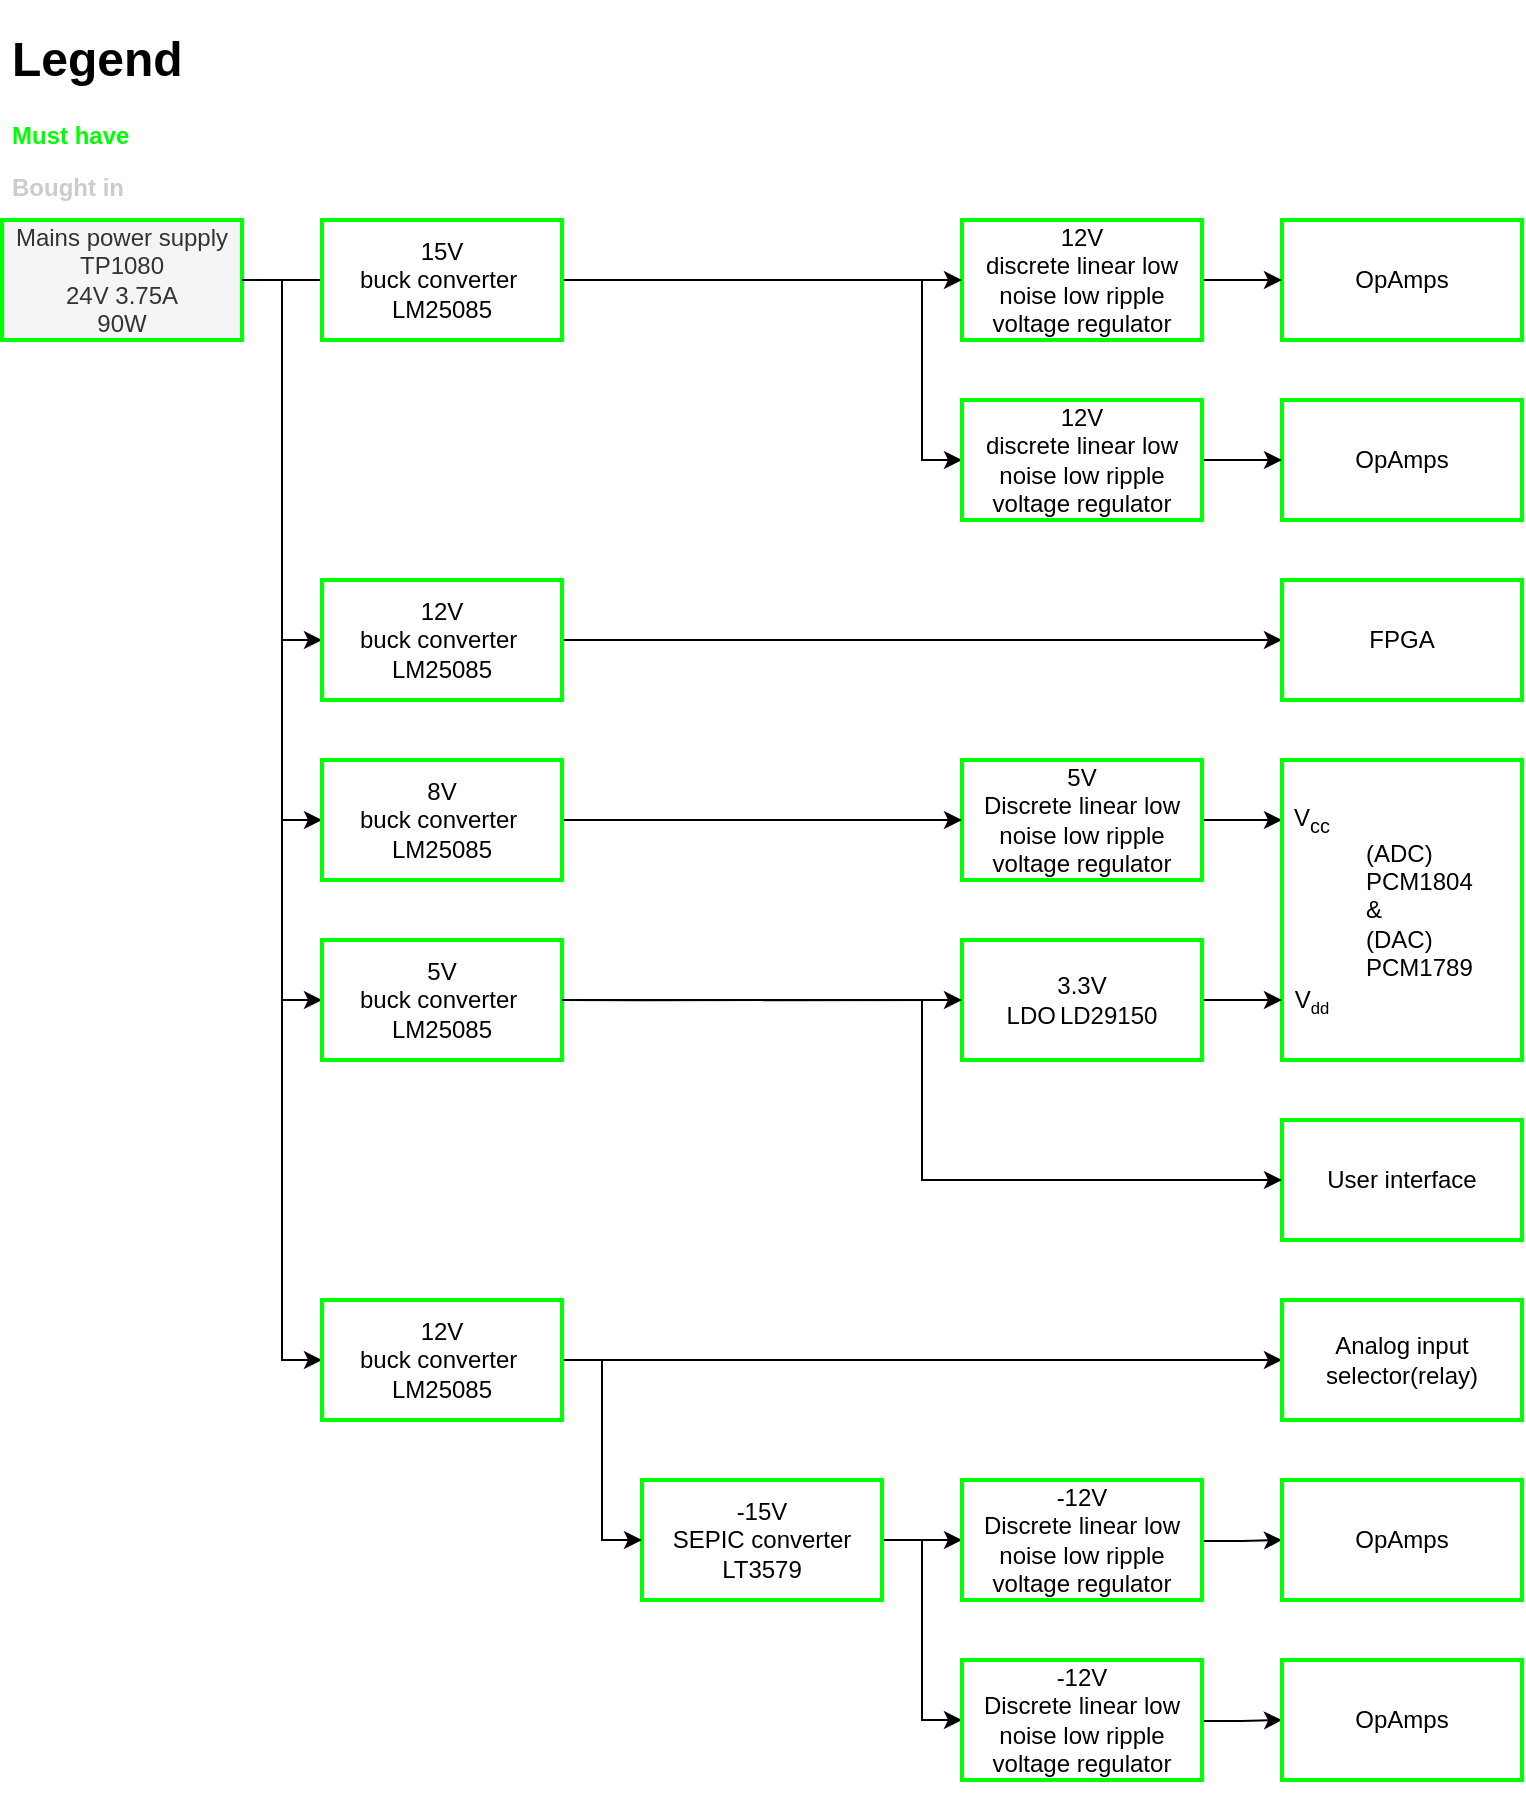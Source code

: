 <mxfile version="20.8.10" type="device"><diagram id="oyvH_Q6J8Quz0p-YlAuX" name="Pagina-1"><mxGraphModel dx="1176" dy="674" grid="1" gridSize="10" guides="1" tooltips="1" connect="1" arrows="1" fold="1" page="1" pageScale="1" pageWidth="827" pageHeight="1169" math="0" shadow="0"><root><mxCell id="0"/><mxCell id="1" parent="0"/><mxCell id="QWe19dWb4VjT5Xv9FS85-25" style="edgeStyle=orthogonalEdgeStyle;rounded=0;orthogonalLoop=1;jettySize=auto;html=1;entryX=0;entryY=0.5;entryDx=0;entryDy=0;strokeColor=#050001;fontColor=default;exitX=1;exitY=0.5;exitDx=0;exitDy=0;" parent="1" source="1waSZjhWz7PDlrWZdaSc-65" target="1waSZjhWz7PDlrWZdaSc-77" edge="1"><mxGeometry relative="1" as="geometry"><Array as="points"><mxPoint x="170" y="150"/><mxPoint x="170" y="330"/></Array></mxGeometry></mxCell><mxCell id="QWe19dWb4VjT5Xv9FS85-26" style="edgeStyle=orthogonalEdgeStyle;rounded=0;orthogonalLoop=1;jettySize=auto;html=1;entryX=0;entryY=0.5;entryDx=0;entryDy=0;strokeColor=#050001;fontColor=default;" parent="1" source="1waSZjhWz7PDlrWZdaSc-65" target="LshpYE88k_rBL2KGBDW7-19" edge="1"><mxGeometry relative="1" as="geometry"><Array as="points"><mxPoint x="170" y="150"/><mxPoint x="170" y="510"/></Array><mxPoint x="220" y="561" as="targetPoint"/></mxGeometry></mxCell><mxCell id="LshpYE88k_rBL2KGBDW7-11" style="edgeStyle=orthogonalEdgeStyle;rounded=0;orthogonalLoop=1;jettySize=auto;html=1;entryX=0;entryY=0.5;entryDx=0;entryDy=0;" parent="1" target="LshpYE88k_rBL2KGBDW7-18" edge="1"><mxGeometry relative="1" as="geometry"><mxPoint x="220" y="383.5" as="targetPoint"/><Array as="points"><mxPoint x="170" y="150"/><mxPoint x="170" y="420"/></Array><mxPoint x="150" y="150" as="sourcePoint"/></mxGeometry></mxCell><mxCell id="NJBaik0kOvniVvxULg3k-4" style="edgeStyle=orthogonalEdgeStyle;rounded=0;orthogonalLoop=1;jettySize=auto;html=1;exitX=1;exitY=0.5;exitDx=0;exitDy=0;entryX=0;entryY=0.5;entryDx=0;entryDy=0;" parent="1" source="1waSZjhWz7PDlrWZdaSc-65" target="NJBaik0kOvniVvxULg3k-2" edge="1"><mxGeometry relative="1" as="geometry"><Array as="points"><mxPoint x="170" y="150"/><mxPoint x="170" y="690"/></Array></mxGeometry></mxCell><mxCell id="1waSZjhWz7PDlrWZdaSc-65" value="Mains power supply&lt;br&gt;TP1080&lt;br&gt;24V 3.75A&lt;br&gt;90W" style="rounded=0;whiteSpace=wrap;html=1;strokeColor=#00FF00;strokeWidth=2;fillColor=#f5f5f5;fontColor=#333333;" parent="1" vertex="1"><mxGeometry x="30" y="120" width="120" height="60" as="geometry"/></mxCell><mxCell id="1waSZjhWz7PDlrWZdaSc-69" value="OpAmps" style="rounded=0;whiteSpace=wrap;html=1;strokeColor=#00FF00;strokeWidth=2;" parent="1" vertex="1"><mxGeometry x="670" y="120" width="120" height="60" as="geometry"/></mxCell><mxCell id="LshpYE88k_rBL2KGBDW7-51" style="edgeStyle=orthogonalEdgeStyle;rounded=0;orthogonalLoop=1;jettySize=auto;html=1;entryX=0;entryY=0.5;entryDx=0;entryDy=0;strokeColor=#000000;strokeWidth=1;fontColor=#000000;" parent="1" source="1waSZjhWz7PDlrWZdaSc-72" target="1waSZjhWz7PDlrWZdaSc-94" edge="1"><mxGeometry relative="1" as="geometry"/></mxCell><mxCell id="1waSZjhWz7PDlrWZdaSc-72" value="5V &lt;br&gt;Discrete linear low noise low ripple voltage regulator" style="rounded=0;whiteSpace=wrap;html=1;strokeColor=#00FF00;strokeWidth=2;" parent="1" vertex="1"><mxGeometry x="510" y="390" width="120" height="60" as="geometry"/></mxCell><mxCell id="SzZdDUcmJpk51UncvI9A-1" style="edgeStyle=orthogonalEdgeStyle;rounded=0;orthogonalLoop=1;jettySize=auto;html=1;entryX=0;entryY=0.5;entryDx=0;entryDy=0;" parent="1" source="1waSZjhWz7PDlrWZdaSc-77" target="1waSZjhWz7PDlrWZdaSc-78" edge="1"><mxGeometry relative="1" as="geometry"/></mxCell><mxCell id="1waSZjhWz7PDlrWZdaSc-77" value="12V &lt;br&gt;buck converter&amp;nbsp; LM25085" style="rounded=0;whiteSpace=wrap;html=1;strokeColor=#00FF00;strokeWidth=2;" parent="1" vertex="1"><mxGeometry x="190" y="300" width="120" height="60" as="geometry"/></mxCell><mxCell id="1waSZjhWz7PDlrWZdaSc-78" value="FPGA" style="rounded=0;whiteSpace=wrap;html=1;strokeColor=#00FF00;strokeWidth=2;" parent="1" vertex="1"><mxGeometry x="670" y="300" width="120" height="60" as="geometry"/></mxCell><mxCell id="1waSZjhWz7PDlrWZdaSc-79" value="User interface" style="rounded=0;whiteSpace=wrap;html=1;strokeColor=#00FF00;strokeWidth=2;" parent="1" vertex="1"><mxGeometry x="670" y="570" width="120" height="60" as="geometry"/></mxCell><mxCell id="1waSZjhWz7PDlrWZdaSc-81" value="" style="edgeStyle=orthogonalEdgeStyle;rounded=0;orthogonalLoop=1;jettySize=auto;html=1;entryX=0;entryY=0.5;entryDx=0;entryDy=0;strokeColor=#000000;strokeWidth=1;exitX=1;exitY=0.5;exitDx=0;exitDy=0;" parent="1" source="LshpYE88k_rBL2KGBDW7-27" target="LshpYE88k_rBL2KGBDW7-28" edge="1"><mxGeometry relative="1" as="geometry"><mxPoint x="459.0" y="830.0" as="sourcePoint"/><mxPoint x="523" y="830.0" as="targetPoint"/><Array as="points"/></mxGeometry></mxCell><mxCell id="LshpYE88k_rBL2KGBDW7-25" value="" style="edgeStyle=orthogonalEdgeStyle;rounded=0;orthogonalLoop=1;jettySize=auto;html=1;exitX=1.002;exitY=0.508;exitDx=0;exitDy=0;exitPerimeter=0;strokeColor=#000000;strokeWidth=1;" parent="1" source="LshpYE88k_rBL2KGBDW7-28" target="1waSZjhWz7PDlrWZdaSc-86" edge="1"><mxGeometry relative="1" as="geometry"><mxPoint x="643" y="830" as="sourcePoint"/></mxGeometry></mxCell><mxCell id="1waSZjhWz7PDlrWZdaSc-86" value="OpAmps" style="rounded=0;whiteSpace=wrap;html=1;strokeColor=#00FF00;strokeWidth=2;" parent="1" vertex="1"><mxGeometry x="670" y="750" width="120" height="60" as="geometry"/></mxCell><mxCell id="1waSZjhWz7PDlrWZdaSc-93" value="&lt;blockquote style=&quot;margin: 0 0 0 40px; border: none; padding: 0px;&quot;&gt;&lt;p style=&quot;line-height: 120%;&quot;&gt;(ADC) PCM1804 &lt;br&gt;&amp;amp; &lt;br&gt;(DAC) PCM1789&lt;/p&gt;&lt;/blockquote&gt;" style="rounded=0;whiteSpace=wrap;html=1;shadow=0;fillColor=none;align=left;strokeColor=#00FF00;strokeWidth=2;" parent="1" vertex="1"><mxGeometry x="670" y="390" width="120" height="150" as="geometry"/></mxCell><mxCell id="1waSZjhWz7PDlrWZdaSc-94" value="V&lt;sub&gt;cc&lt;/sub&gt;" style="rounded=0;whiteSpace=wrap;html=1;shadow=0;dashed=1;fontColor=#000000;fillColor=none;strokeColor=none;strokeWidth=2;" parent="1" vertex="1"><mxGeometry x="670" y="397.5" width="30" height="45" as="geometry"/></mxCell><mxCell id="LshpYE88k_rBL2KGBDW7-23" value="" style="edgeStyle=orthogonalEdgeStyle;rounded=0;orthogonalLoop=1;jettySize=auto;html=1;strokeColor=#000000;strokeWidth=1;entryX=0;entryY=0.5;entryDx=0;entryDy=0;" parent="1" source="1waSZjhWz7PDlrWZdaSc-98" target="LshpYE88k_rBL2KGBDW7-14" edge="1"><mxGeometry relative="1" as="geometry"><Array as="points"/></mxGeometry></mxCell><mxCell id="1waSZjhWz7PDlrWZdaSc-98" value="3.3V &lt;br&gt;LDO&lt;span style=&quot;white-space: pre;&quot;&gt;&#9;&lt;/span&gt;LD29150" style="rounded=0;whiteSpace=wrap;html=1;strokeWidth=2;strokeColor=#00FF00;" parent="1" vertex="1"><mxGeometry x="510" y="480" width="120" height="60" as="geometry"/></mxCell><mxCell id="QWe19dWb4VjT5Xv9FS85-14" style="edgeStyle=orthogonalEdgeStyle;rounded=0;orthogonalLoop=1;jettySize=auto;html=1;exitX=0.5;exitY=1;exitDx=0;exitDy=0;strokeColor=#00FF00;fontColor=default;strokeWidth=2;" parent="1" edge="1"><mxGeometry relative="1" as="geometry"><mxPoint x="580.5" y="810" as="sourcePoint"/><mxPoint x="580.5" y="810" as="targetPoint"/></mxGeometry></mxCell><mxCell id="QWe19dWb4VjT5Xv9FS85-18" style="edgeStyle=orthogonalEdgeStyle;rounded=0;orthogonalLoop=1;jettySize=auto;html=1;entryX=0;entryY=0.5;entryDx=0;entryDy=0;strokeColor=#000000;fontColor=default;exitX=1.003;exitY=0.501;exitDx=0;exitDy=0;exitPerimeter=0;strokeWidth=1;" parent="1" source="LshpYE88k_rBL2KGBDW7-19" target="1waSZjhWz7PDlrWZdaSc-98" edge="1"><mxGeometry relative="1" as="geometry"><mxPoint x="320" y="587.5" as="sourcePoint"/><Array as="points"><mxPoint x="350" y="510"/><mxPoint x="350" y="510"/></Array></mxGeometry></mxCell><mxCell id="QWe19dWb4VjT5Xv9FS85-29" value="" style="edgeStyle=orthogonalEdgeStyle;rounded=0;orthogonalLoop=1;jettySize=auto;html=1;endArrow=none;entryX=0;entryY=0.5;entryDx=0;entryDy=0;" parent="1" source="1waSZjhWz7PDlrWZdaSc-65" target="LshpYE88k_rBL2KGBDW7-20" edge="1"><mxGeometry relative="1" as="geometry"><mxPoint x="150" y="151.0" as="sourcePoint"/><mxPoint x="219" y="151" as="targetPoint"/></mxGeometry></mxCell><mxCell id="LshpYE88k_rBL2KGBDW7-10" style="edgeStyle=orthogonalEdgeStyle;rounded=0;orthogonalLoop=1;jettySize=auto;html=1;entryX=0;entryY=0.5;entryDx=0;entryDy=0;exitX=1;exitY=0.5;exitDx=0;exitDy=0;strokeColor=#000000;strokeWidth=1;" parent="1" source="LshpYE88k_rBL2KGBDW7-18" target="1waSZjhWz7PDlrWZdaSc-72" edge="1"><mxGeometry relative="1" as="geometry"><mxPoint x="380" y="427.5" as="targetPoint"/><mxPoint x="330" y="417.5" as="sourcePoint"/></mxGeometry></mxCell><mxCell id="LshpYE88k_rBL2KGBDW7-14" value="V&lt;span style=&quot;font-size: 10px;&quot;&gt;&lt;sub&gt;dd&lt;/sub&gt;&lt;/span&gt;" style="rounded=0;whiteSpace=wrap;html=1;shadow=0;dashed=1;fontColor=#000000;fillColor=none;strokeColor=none;strokeWidth=2;" parent="1" vertex="1"><mxGeometry x="670" y="487.5" width="30" height="45" as="geometry"/></mxCell><mxCell id="LshpYE88k_rBL2KGBDW7-21" style="edgeStyle=orthogonalEdgeStyle;rounded=0;orthogonalLoop=1;jettySize=auto;html=1;entryX=0;entryY=0.5;entryDx=0;entryDy=0;strokeColor=#000000;strokeWidth=1;exitX=1;exitY=0.5;exitDx=0;exitDy=0;" parent="1" source="LshpYE88k_rBL2KGBDW7-16" target="1waSZjhWz7PDlrWZdaSc-69" edge="1"><mxGeometry relative="1" as="geometry"><mxPoint x="510" y="151" as="targetPoint"/><Array as="points"/></mxGeometry></mxCell><mxCell id="LshpYE88k_rBL2KGBDW7-16" value="12V &lt;br&gt;discrete linear low noise low ripple voltage regulator" style="rounded=0;whiteSpace=wrap;html=1;strokeColor=#00FF00;strokeWidth=2;" parent="1" vertex="1"><mxGeometry x="510" y="120" width="120" height="60" as="geometry"/></mxCell><mxCell id="LshpYE88k_rBL2KGBDW7-18" value="8V &lt;br&gt;buck converter&amp;nbsp; LM25085" style="rounded=0;whiteSpace=wrap;html=1;strokeColor=#00FF00;strokeWidth=2;" parent="1" vertex="1"><mxGeometry x="190" y="390" width="120" height="60" as="geometry"/></mxCell><mxCell id="LshpYE88k_rBL2KGBDW7-19" value="5V &lt;br&gt;buck converter&amp;nbsp; LM25085" style="rounded=0;whiteSpace=wrap;html=1;strokeColor=#00FF00;strokeWidth=2;" parent="1" vertex="1"><mxGeometry x="190" y="480" width="120" height="60" as="geometry"/></mxCell><mxCell id="LshpYE88k_rBL2KGBDW7-50" value="" style="edgeStyle=orthogonalEdgeStyle;rounded=0;orthogonalLoop=1;jettySize=auto;html=1;strokeColor=#000000;strokeWidth=1;fontColor=#000000;entryX=0;entryY=0.5;entryDx=0;entryDy=0;exitX=1;exitY=0.5;exitDx=0;exitDy=0;" parent="1" source="LshpYE88k_rBL2KGBDW7-20" target="LshpYE88k_rBL2KGBDW7-16" edge="1"><mxGeometry relative="1" as="geometry"/></mxCell><mxCell id="SzZdDUcmJpk51UncvI9A-16" style="edgeStyle=orthogonalEdgeStyle;rounded=0;orthogonalLoop=1;jettySize=auto;html=1;entryX=0;entryY=0.5;entryDx=0;entryDy=0;" parent="1" source="LshpYE88k_rBL2KGBDW7-20" target="SzZdDUcmJpk51UncvI9A-14" edge="1"><mxGeometry relative="1" as="geometry"><Array as="points"><mxPoint x="490" y="150"/><mxPoint x="490" y="240"/></Array></mxGeometry></mxCell><mxCell id="LshpYE88k_rBL2KGBDW7-20" value="15V &lt;br&gt;buck converter&amp;nbsp; LM25085" style="rounded=0;whiteSpace=wrap;html=1;strokeColor=#00FF00;strokeWidth=2;" parent="1" vertex="1"><mxGeometry x="190" y="120" width="120" height="60" as="geometry"/></mxCell><mxCell id="SzZdDUcmJpk51UncvI9A-15" style="edgeStyle=orthogonalEdgeStyle;rounded=0;orthogonalLoop=1;jettySize=auto;html=1;entryX=0;entryY=0.5;entryDx=0;entryDy=0;" parent="1" source="LshpYE88k_rBL2KGBDW7-27" target="SzZdDUcmJpk51UncvI9A-6" edge="1"><mxGeometry relative="1" as="geometry"/></mxCell><mxCell id="LshpYE88k_rBL2KGBDW7-27" value="-15V &lt;br&gt;SEPIC converter&lt;br&gt;LT3579" style="rounded=0;whiteSpace=wrap;html=1;strokeColor=#00FF00;strokeWidth=2;" parent="1" vertex="1"><mxGeometry x="350" y="750" width="120" height="60" as="geometry"/></mxCell><mxCell id="LshpYE88k_rBL2KGBDW7-28" value="-12V &lt;br&gt;Discrete linear low noise low ripple voltage regulator" style="rounded=0;whiteSpace=wrap;html=1;strokeColor=#00FF00;strokeWidth=2;" parent="1" vertex="1"><mxGeometry x="510" y="750" width="120" height="60" as="geometry"/></mxCell><mxCell id="LshpYE88k_rBL2KGBDW7-49" value="&lt;h1&gt;Legend&lt;/h1&gt;&lt;p&gt;&lt;font color=&quot;#00ff00&quot;&gt;&lt;b&gt;Must have&lt;/b&gt;&lt;/font&gt;&lt;/p&gt;&lt;p&gt;&lt;font color=&quot;#cccccc&quot;&gt;&lt;b&gt;Bought in&lt;/b&gt;&lt;/font&gt;&lt;/p&gt;" style="text;html=1;strokeColor=none;fillColor=none;spacing=5;spacingTop=-20;whiteSpace=wrap;overflow=hidden;rounded=0;" parent="1" vertex="1"><mxGeometry x="30" y="20" width="100" height="100" as="geometry"/></mxCell><mxCell id="yGzw6XAe2-pwmFHX-0Ah-2" style="edgeStyle=orthogonalEdgeStyle;rounded=0;orthogonalLoop=1;jettySize=auto;html=1;entryX=0;entryY=0.5;entryDx=0;entryDy=0;strokeColor=#000000;strokeWidth=1;" parent="1" source="LshpYE88k_rBL2KGBDW7-19" target="1waSZjhWz7PDlrWZdaSc-79" edge="1"><mxGeometry relative="1" as="geometry"><mxPoint x="330" y="510" as="sourcePoint"/><Array as="points"><mxPoint x="490" y="510"/><mxPoint x="490" y="600"/></Array><mxPoint x="530" y="610" as="targetPoint"/></mxGeometry></mxCell><mxCell id="SzZdDUcmJpk51UncvI9A-2" value="" style="edgeStyle=orthogonalEdgeStyle;rounded=0;orthogonalLoop=1;jettySize=auto;html=1;exitX=1.002;exitY=0.508;exitDx=0;exitDy=0;exitPerimeter=0;strokeColor=#000000;strokeWidth=1;" parent="1" source="SzZdDUcmJpk51UncvI9A-6" target="SzZdDUcmJpk51UncvI9A-3" edge="1"><mxGeometry relative="1" as="geometry"><mxPoint x="643" y="922.5" as="sourcePoint"/></mxGeometry></mxCell><mxCell id="SzZdDUcmJpk51UncvI9A-3" value="OpAmps" style="rounded=0;whiteSpace=wrap;html=1;strokeColor=#00FF00;strokeWidth=2;" parent="1" vertex="1"><mxGeometry x="670" y="840" width="120" height="60" as="geometry"/></mxCell><mxCell id="SzZdDUcmJpk51UncvI9A-5" style="edgeStyle=orthogonalEdgeStyle;rounded=0;orthogonalLoop=1;jettySize=auto;html=1;exitX=0.5;exitY=1;exitDx=0;exitDy=0;strokeColor=#00FF00;fontColor=default;strokeWidth=2;" parent="1" edge="1"><mxGeometry relative="1" as="geometry"><mxPoint x="580.5" y="902.5" as="sourcePoint"/><mxPoint x="580.5" y="902.5" as="targetPoint"/></mxGeometry></mxCell><mxCell id="SzZdDUcmJpk51UncvI9A-6" value="-12V &lt;br&gt;Discrete linear low noise low ripple voltage regulator" style="rounded=0;whiteSpace=wrap;html=1;strokeColor=#00FF00;strokeWidth=2;" parent="1" vertex="1"><mxGeometry x="510" y="840" width="120" height="60" as="geometry"/></mxCell><mxCell id="SzZdDUcmJpk51UncvI9A-12" value="OpAmps" style="rounded=0;whiteSpace=wrap;html=1;strokeColor=#00FF00;strokeWidth=2;" parent="1" vertex="1"><mxGeometry x="670" y="210" width="120" height="60" as="geometry"/></mxCell><mxCell id="NJBaik0kOvniVvxULg3k-5" value="" style="edgeStyle=orthogonalEdgeStyle;rounded=0;orthogonalLoop=1;jettySize=auto;html=1;" parent="1" source="SzZdDUcmJpk51UncvI9A-14" target="SzZdDUcmJpk51UncvI9A-12" edge="1"><mxGeometry relative="1" as="geometry"/></mxCell><mxCell id="SzZdDUcmJpk51UncvI9A-14" value="12V &lt;br&gt;discrete linear low noise low ripple voltage regulator" style="rounded=0;whiteSpace=wrap;html=1;strokeColor=#00FF00;strokeWidth=2;" parent="1" vertex="1"><mxGeometry x="510" y="210" width="120" height="60" as="geometry"/></mxCell><mxCell id="NJBaik0kOvniVvxULg3k-3" value="" style="edgeStyle=orthogonalEdgeStyle;rounded=0;orthogonalLoop=1;jettySize=auto;html=1;" parent="1" source="NJBaik0kOvniVvxULg3k-2" target="LshpYE88k_rBL2KGBDW7-27" edge="1"><mxGeometry relative="1" as="geometry"><Array as="points"><mxPoint x="330" y="690"/><mxPoint x="330" y="780"/></Array></mxGeometry></mxCell><mxCell id="CyHBZCWgC6o_wHATh909-2" style="edgeStyle=orthogonalEdgeStyle;rounded=0;orthogonalLoop=1;jettySize=auto;html=1;exitX=1;exitY=0.5;exitDx=0;exitDy=0;entryX=0;entryY=0.5;entryDx=0;entryDy=0;" edge="1" parent="1" source="NJBaik0kOvniVvxULg3k-2" target="CyHBZCWgC6o_wHATh909-1"><mxGeometry relative="1" as="geometry"/></mxCell><mxCell id="NJBaik0kOvniVvxULg3k-2" value="12V &lt;br&gt;buck converter&amp;nbsp; LM25085" style="rounded=0;whiteSpace=wrap;html=1;strokeColor=#00FF00;strokeWidth=2;" parent="1" vertex="1"><mxGeometry x="190" y="660" width="120" height="60" as="geometry"/></mxCell><mxCell id="CyHBZCWgC6o_wHATh909-1" value="Analog input selector(relay)" style="rounded=0;whiteSpace=wrap;html=1;strokeColor=#00FF00;strokeWidth=2;" vertex="1" parent="1"><mxGeometry x="670" y="660" width="120" height="60" as="geometry"/></mxCell></root></mxGraphModel></diagram></mxfile>